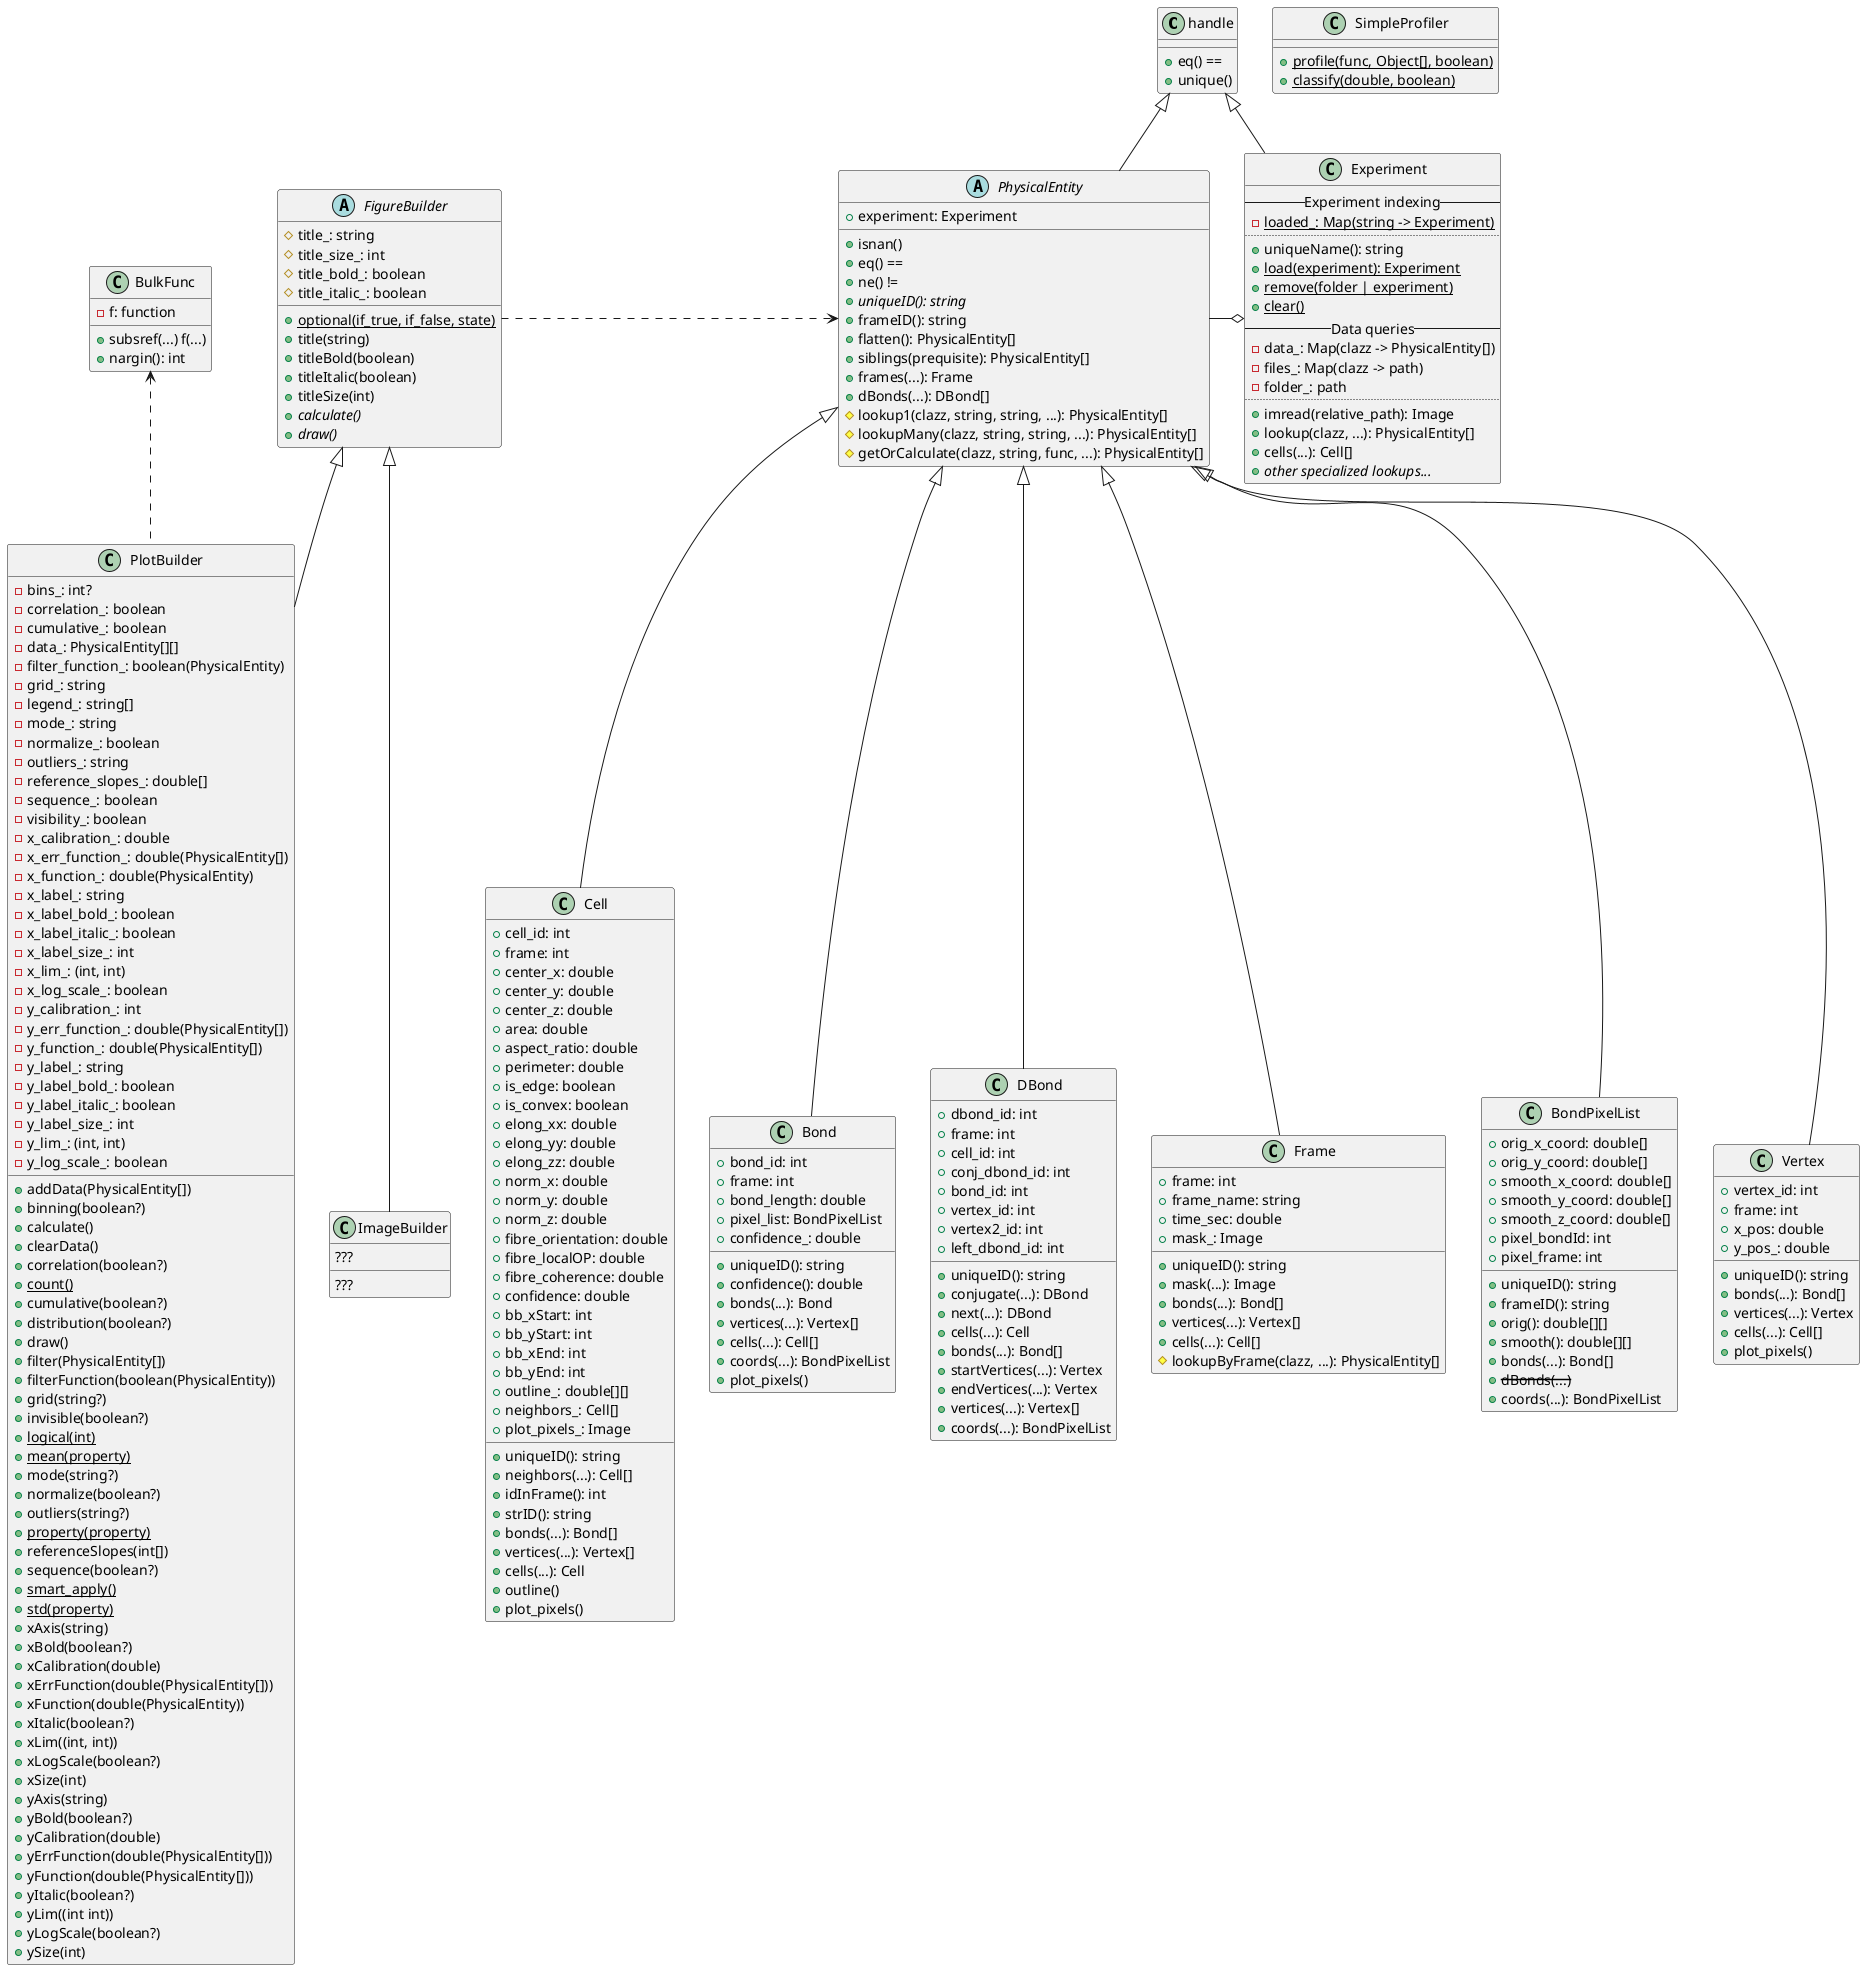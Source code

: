 @startuml

class handle {
    + eq() ==
    + unique()
}

class Experiment extends handle {
    -- Experiment indexing --
    - {static} {field} loaded_: Map(string -> Experiment)
    ..
    + uniqueName(): string
    + {static} load(experiment): Experiment
    + {static} remove(folder | experiment)
    + {static} clear()
    -- Data queries --
    - {field} data_: Map(clazz -> PhysicalEntity[])
    - {field} files_: Map(clazz -> path)
    - {field} folder_: path
    ..
    + imread(relative_path): Image
    + lookup(clazz, ...): PhysicalEntity[]
    + cells(...): Cell[]
    + {method} <i>other specialized lookups...</i>
}

abstract class PhysicalEntity extends handle {
    + experiment: Experiment
    + isnan()
    + eq() ==
    + ne() !=
    + {abstract} uniqueID(): string
    + frameID(): string
    + flatten(): PhysicalEntity[]
    + siblings(prequisite): PhysicalEntity[]
    + frames(...): Frame
    + dBonds(...): DBond[]
    # lookup1(clazz, string, string, ...): PhysicalEntity[]
    # lookupMany(clazz, string, string, ...): PhysicalEntity[]
    # getOrCalculate(clazz, string, func, ...): PhysicalEntity[]
}

class Cell extends PhysicalEntity {
    + cell_id: int
    + frame: int
    + center_x: double
    + center_y: double
    + center_z: double
    + area: double
    + aspect_ratio: double
    + perimeter: double
    + is_edge: boolean
    + is_convex: boolean
    + elong_xx: double
    + elong_yy: double
    + elong_zz: double
    + norm_x: double
    + norm_y: double
    + norm_z: double
    + fibre_orientation: double
    + fibre_localOP: double
    + fibre_coherence: double
    + confidence: double
    + bb_xStart: int
    + bb_yStart: int
    + bb_xEnd: int
    + bb_yEnd: int
    + outline_: double[][]
    + neighbors_: Cell[]
    + plot_pixels_: Image
    + uniqueID(): string
    + neighbors(...): Cell[]
    + idInFrame(): int
    + strID(): string
    + bonds(...): Bond[]
    + vertices(...): Vertex[]
    + cells(...): Cell
    + outline()
    + plot_pixels()
}

class Bond extends PhysicalEntity {
    + bond_id: int
    + frame: int
    + bond_length: double
    + pixel_list: BondPixelList
    + confidence_: double
    + uniqueID(): string
    + confidence(): double
    + bonds(...): Bond
    + vertices(...): Vertex[]
    + cells(...): Cell[]
    + coords(...): BondPixelList
    + plot_pixels()
}

class DBond extends PhysicalEntity {
    + dbond_id: int
    + frame: int
    + cell_id: int
    + conj_dbond_id: int
    + bond_id: int
    + vertex_id: int
    + vertex2_id: int
    + left_dbond_id: int
    + uniqueID(): string
    + conjugate(...): DBond
    + next(...): DBond
    + cells(...): Cell
    + bonds(...): Bond[]
    + startVertices(...): Vertex
    + endVertices(...): Vertex
    + vertices(...): Vertex[]
    + coords(...): BondPixelList
}

class Frame extends PhysicalEntity {
    + frame: int
    + frame_name: string
    + time_sec: double
    + mask_: Image
    + uniqueID(): string
    + mask(...): Image
    + bonds(...): Bond[]
    + vertices(...): Vertex[]
    + cells(...): Cell[]
    # lookupByFrame(clazz, ...): PhysicalEntity[]
}

class BondPixelList extends PhysicalEntity {
    + orig_x_coord: double[]
    + orig_y_coord: double[]
    + smooth_x_coord: double[]
    + smooth_y_coord: double[]
    + smooth_z_coord: double[]
    + pixel_bondId: int
    + pixel_frame: int
    + uniqueID(): string
    + frameID(): string
    + orig(): double[][]
    + smooth(): double[][]
    + bonds(...): Bond[]
    + <s>dBonds(...)</s>
    + coords(...): BondPixelList
}

class Vertex extends PhysicalEntity {
    + vertex_id: int
    + frame: int
    + x_pos: double
    + y_pos_: double
    + uniqueID(): string
    + bonds(...): Bond[]
    + vertices(...): Vertex
    + cells(...): Cell[]
    + plot_pixels()
}

class BulkFunc {
    - f: function
    + subsref(...) f(...)
    + nargin(): int
}

class SimpleProfiler {
    + {static} profile(func, Object[], boolean)
    + {static} classify(double, boolean)
}

abstract class FigureBuilder {
    # title_: string
    # title_size_: int
    # title_bold_: boolean
    # title_italic_: boolean
    + {static} optional(if_true, if_false, state)
    + title(string)
    + titleBold(boolean)
    + titleItalic(boolean)
    + titleSize(int)
    + {abstract} calculate()
    + {abstract} draw()
}

class PlotBuilder extends FigureBuilder {
    - bins_: int?
    - correlation_: boolean
    - cumulative_: boolean
    - data_: PhysicalEntity[][]
    - {field} filter_function_: boolean(PhysicalEntity)
    - grid_: string
    - legend_: string[]
    - mode_: string
    - normalize_: boolean
    - outliers_: string
    - reference_slopes_: double[]
    - sequence_: boolean
    - visibility_: boolean
    - x_calibration_: double
    - {field} x_err_function_: double(PhysicalEntity[])
    - {field} x_function_: double(PhysicalEntity)
    - x_label_: string
    - x_label_bold_: boolean
    - x_label_italic_: boolean
    - x_label_size_: int
    - {field} x_lim_: (int, int)
    - x_log_scale_: boolean
    - y_calibration_: int
    - {field} y_err_function_: double(PhysicalEntity[])
    - {field} y_function_: double(PhysicalEntity[])
    - y_label_: string
    - y_label_bold_: boolean
    - y_label_italic_: boolean
    - y_label_size_: int
    - {field} y_lim_: (int, int)
    - y_log_scale_: boolean
    + addData(PhysicalEntity[])
    + binning(boolean?)
    + calculate()
    + clearData()
    + correlation(boolean?)
    + {static} count()
    + cumulative(boolean?)
    + distribution(boolean?)
    + draw()
    + filter(PhysicalEntity[])
    + filterFunction(boolean(PhysicalEntity))
    + grid(string?)
    + invisible(boolean?)
    + {static} logical(int)
    + {static} mean(property)
    + mode(string?)
    + normalize(boolean?)
    + outliers(string?)
    + {static} property(property)
    + referenceSlopes(int[])
    + sequence(boolean?)
    + {static} smart_apply()
    + {static} std(property)
    + xAxis(string)
    + xBold(boolean?)
    + xCalibration(double)
    + xErrFunction(double(PhysicalEntity[]))
    + xFunction(double(PhysicalEntity))
    + xItalic(boolean?)
    + xLim((int, int))
    + xLogScale(boolean?)
    + xSize(int)
    + yAxis(string)
    + yBold(boolean?)
    + yCalibration(double)
    + yErrFunction(double(PhysicalEntity[]))
    + yFunction(double(PhysicalEntity[]))
    + yItalic(boolean?)
    + yLim((int int))
    + yLogScale(boolean?)
    + ySize(int)
}

class ImageBuilder extends FigureBuilder {
???
{method} ???
}

FigureBuilder .> PhysicalEntity
PhysicalEntity -o Experiment
BulkFunc <.. PlotBuilder
@enduml